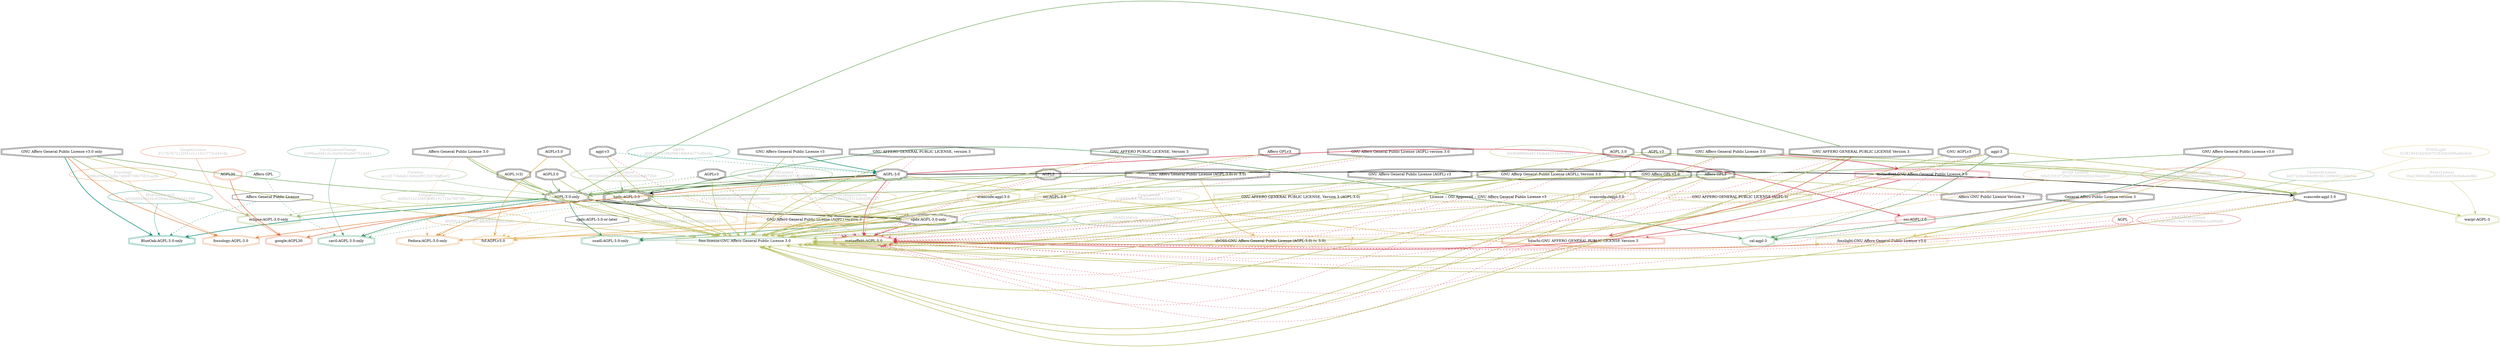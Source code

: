 strict digraph {
    node [shape=box];
    graph [splines=curved];
    92 [label="SPDXLicense\nf964ddb76ed970b4ff42977d1c59bf82"
       ,fontcolor=gray
       ,color="#78ab63"
       ,fillcolor="beige;1"
       ,shape=ellipse];
    93 [label="spdx:AGPL-3.0-only"
       ,shape=doubleoctagon];
    94 [label="AGPL-3.0-only"
       ,shape=doubleoctagon];
    95 [label="GNU Affero General Public License v3.0 only"
       ,shape=doubleoctagon];
    102 [label="spdx:AGPL-3.0-or-later"
        ,shape=octagon];
    107 [label="SPDXLicense\n4855904b9af393f85f5e0c5bc9d072b0"
        ,fontcolor=gray
        ,color="#78ab63"
        ,fillcolor="beige;1"
        ,shape=ellipse];
    108 [label="spdx:AGPL-3.0"
        ,shape=tripleoctagon];
    109 [label="AGPL-3.0"
        ,shape=doubleoctagon];
    110 [label="GNU Affero General Public License v3.0"
        ,shape=doubleoctagon];
    4871 [label="GoogleLicense\n37c7b767212f341e11191c773c445c8e"
         ,fontcolor=gray
         ,color="#e06f45"
         ,fillcolor="beige;1"
         ,shape=ellipse];
    4872 [label="google:AGPL30"
         ,color="#e06f45"
         ,shape=doubleoctagon];
    4873 [label=AGPL30
         ,color="#e06f45"
         ,shape=doubleoctagon];
    5305 [label="FedoraEntry\n9f0f0f242672fceb16828d5643bd20a6"
         ,fontcolor=gray
         ,color="#e09d4b"
         ,fillcolor="beige;1"
         ,shape=ellipse];
    5306 [label="Fedora:AGPL-3.0-only"
         ,color="#e09d4b"
         ,shape=doubleoctagon];
    5307 [label="Affero General Public License 3.0"
         ,shape=doubleoctagon];
    5308 [label=AGPLv3
         ,shape=doubleoctagon];
    8768 [label="Affero General Public License"
         ,shape=octagon];
    8774 [label="BlueOakCouncil\nbf33b00456d4bc62fbbe2a8a5e551956"
         ,fontcolor=gray
         ,color="#00876c"
         ,fillcolor="beige;1"
         ,shape=ellipse];
    8775 [label="BlueOak:AGPL-3.0-only"
         ,color="#00876c"
         ,shape=doubleoctagon];
    8958 [label="OSADLRule\n88e0e583905e57ab6d265df6a3bd2b7b"
         ,fontcolor=gray
         ,color="#379469"
         ,fillcolor="beige;1"
         ,shape=ellipse];
    8959 [label="osadl:AGPL-3.0-only"
         ,color="#379469"
         ,shape=doubleoctagon];
    9292 [label="OSADLMatrix\n0492611e0bac15c63417216f786c6101"
         ,fontcolor=gray
         ,color="#379469"
         ,fillcolor="beige;1"
         ,shape=ellipse];
    9516 [label="FSF\nf9a0448a671174957a0cbf35c3f2b910"
         ,fontcolor=gray
         ,color="#deb256"
         ,fillcolor="beige;1"
         ,shape=ellipse];
    9517 [label="fsf:AGPLv3.0"
         ,color="#deb256"
         ,shape=doubleoctagon];
    9518 [label="AGPLv3.0"
         ,shape=doubleoctagon];
    9519 [label="GNU Affero General Public License (AGPL) version 3"
         ,color="#deb256"
         ,shape=doubleoctagon];
    10347 [label="ChooseALicense\n2d372c9e49de89c9b128969f1235b5aa"
          ,fontcolor=gray
          ,color="#58a066"
          ,fillcolor="beige;1"
          ,shape=ellipse];
    10348 [label="cal:agpl-3"
          ,color="#58a066"
          ,shape=doubleoctagon];
    10349 [label="agpl-3"
          ,shape=doubleoctagon];
    10350 [label="GNU AGPLv3"
          ,shape=doubleoctagon];
    23062 [label="ScancodeData\n5dcfb98f68e46143ab462534d4c89c1f"
          ,fontcolor=gray
          ,color="#98b561"
          ,fillcolor="beige;1"
          ,shape=ellipse];
    23063 [label="scancode:agpl-3.0"
          ,shape=doubleoctagon];
    23064 [label="AGPL 3.0"
          ,shape=doubleoctagon];
    23065 [label="GNU Affero General Public License 3.0"
          ,shape=doubleoctagon];
    25505 [label="Fossology\n589b294c273dbb74668759b75831ac9e"
          ,fontcolor=gray
          ,color="#e18745"
          ,fillcolor="beige;1"
          ,shape=ellipse];
    25506 [label="fossology:AGPL-3.0"
          ,color="#e18745"
          ,shape=doubleoctagon];
    27734 [label="OKFN\ndf45c677d1f8d586188b64c77cdfde5a"
          ,fontcolor=gray
          ,color="#00876c"
          ,fillcolor="beige;1"
          ,shape=ellipse];
    27735 [label="GNU Affero General Public License v3"
          ,shape=doubleoctagon];
    27736 [label="agpl-v3"
          ,shape=doubleoctagon];
    27986 [label="OrtLicenseCategorization\n347c79a630c119e5525312cfcd288637"
          ,fontcolor=gray
          ,color="#e09d4b"
          ,fillcolor="beige;1"
          ,shape=ellipse];
    34854 [label="OrtLicenseCategorization\n47a7f1e88b89363310ea666fb000e9af"
          ,fontcolor=gray
          ,color="#dac767"
          ,fillcolor="beige;1"
          ,shape=ellipse];
    35846 [label="CavilLicenseChange\nfcf98aad481dcc9a68c89efe47524d41"
          ,fontcolor=gray
          ,color="#379469"
          ,fillcolor="beige;1"
          ,shape=ellipse];
    35847 [label="cavil:AGPL-3.0-only"
          ,color="#379469"
          ,shape=doubleoctagon];
    35848 [label="Affero GPL"
          ,color="#379469"
          ,shape=octagon];
    38409 [label=AGPL
          ,color="#d43d51"
          ,shape=octagon];
    42601 [label="MetaeffektLicense\n371bf566b419a37423f698eb2ad96ef8"
          ,fontcolor=gray
          ,color="#d43d51"
          ,fillcolor="beige;1"
          ,shape=ellipse];
    42602 [label="metaeffekt:AGPL-3.0"
          ,color="#d43d51"
          ,shape=doubleoctagon];
    42603 [label="metaeffekt:GNU Affero General Public License 3.0"
          ,color="#d43d51"
          ,shape=doubleoctagon];
    42604 [label="GNU AFFERO GENERAL PUBLIC LICENSE Version 3"
          ,shape=doubleoctagon];
    42605 [label="GNU AFFERO GENERAL PUBLIC LICENSE, version 3"
          ,shape=doubleoctagon];
    42606 [label="GNU AFFERO PUBLIC LICENSE, Version 3"
          ,shape=doubleoctagon];
    42607 [label="GNU Affero General Public License (AGPL) v3"
          ,shape=doubleoctagon];
    42608 [label="GNU Affero General Public License (AGPL) version 3.0"
          ,shape=doubleoctagon];
    42609 [label="GNU Afferp General Public License (AGPL), Version 3.0"
          ,shape=doubleoctagon];
    42610 [label="Affero GPLv3"
          ,shape=doubleoctagon];
    42611 [label="GNO Affero GPL v3.0"
          ,shape=doubleoctagon];
    42612 [label="AGPL v3"
          ,shape=doubleoctagon];
    42613 [label=AGPL3
          ,shape=doubleoctagon];
    42614 [label="Affero GPL3"
          ,shape=doubleoctagon];
    42615 [label="General Affero Public License version 3"
          ,shape=doubleoctagon];
    42616 [label="Affero GNU Public License Version 3"
          ,shape=doubleoctagon];
    42617 [label="osi:AGPL-3.0"
          ,color="#d43d51"
          ,shape=doubleoctagon];
    49543 [label="WarprLicense\n0be238804dbe68d854d658c6d4a4c94c"
          ,fontcolor=gray
          ,color="#b8bf62"
          ,fillcolor="beige;1"
          ,shape=ellipse];
    49544 [label="warpr:AGPL-3"
          ,color="#b8bf62"
          ,shape=doubleoctagon];
    49668 [label="FossLicense\na2d300af8d7ffaa4aaa80d453bbf172c"
          ,fontcolor=gray
          ,color="#b8bf62"
          ,fillcolor="beige;1"
          ,shape=ellipse];
    49669 [label="foss-license:GNU Affero General Public License 3.0"
          ,color="#b8bf62"
          ,shape=doubleoctagon];
    49670 [label="AGPL3.0"
          ,shape=doubleoctagon];
    49671 [label="AGPL (v3)"
          ,shape=doubleoctagon];
    49672 [label="GNU Affero General Public License (AGPL-3.0) (v. 3.0)"
          ,shape=doubleoctagon];
    49673 [label="GNU AFFERO GENERAL PUBLIC LICENSE, Version 3 (AGPL-3.0)"
          ,color="#b8bf62"
          ,shape=doubleoctagon];
    49674 [label="License :: OSI Approved :: GNU Affero General Public License v3"
          ,color="#b8bf62"
          ,shape=doubleoctagon];
    49675 [label="scancode://agpl-3.0"
          ,color="#b8bf62"
          ,shape=doubleoctagon];
    49676 [label="GNU AFFERO GENERAL PUBLIC LICENSE (AGPL-3)"
          ,color="#b8bf62"
          ,shape=doubleoctagon];
    49677 [label="scancode:agpl-3.0"
          ,color="#b8bf62"
          ,shape=doubleoctagon];
    49678 [label="osi:AGPL-3.0"
          ,color="#b8bf62"
          ,shape=doubleoctagon];
    50401 [label="FOSSLight\nf22819642bb5b975293583d98ed9a9a9"
          ,fontcolor=gray
          ,color="#dac767"
          ,fillcolor="beige;1"
          ,shape=ellipse];
    50402 [label="fosslight:GNU Affero General Public License v3.0"
          ,color="#dac767"
          ,shape=doubleoctagon];
    51683 [label="HitachiOpenLicense\nc4b5e9064c059b5d8e9aeaef8c2aba5d"
          ,fontcolor=gray
          ,color="#dc574a"
          ,fillcolor="beige;1"
          ,shape=ellipse];
    51684 [label="hitachi:GNU AFFERO GENERAL PUBLIC LICENSE Version 3"
          ,color="#dc574a"
          ,shape=doubleoctagon];
    53821 [label="EclipseLicense\n4d8fe31a22d853bff0191714a79970fc"
          ,fontcolor=gray
          ,color="#98b561"
          ,fillcolor="beige;1"
          ,shape=ellipse];
    53822 [label="eclipse:AGPL-3.0-only"
          ,color="#98b561"
          ,shape=doubleoctagon];
    54248 [label="ifrOSS License\n59b52532f72fa07d33004f53d3bab9d5"
          ,fontcolor=gray
          ,color="#deb256"
          ,fillcolor="beige;1"
          ,shape=ellipse];
    54249 [label="ifrOSS:GNU Affero General Public License (AGPL-3.0) (v. 3.0)"
          ,color="#deb256"
          ,shape=doubleoctagon];
    55472 [label="Curation\nacccf1734dab1340ec0912b078d8eef2"
          ,fontcolor=gray
          ,color="#78ab63"
          ,fillcolor="beige;1"
          ,shape=ellipse];
    92 -> 93 [weight=0.5
             ,color="#78ab63"];
    93 -> 5306 [style=bold
               ,arrowhead=vee
               ,weight=0.7
               ,color="#e09d4b"];
    93 -> 8959 [style=bold
               ,arrowhead=vee
               ,weight=0.7
               ,color="#379469"];
    93 -> 9517 [style=dashed
               ,arrowhead=vee
               ,weight=0.5
               ,color="#deb256"];
    93 -> 42602 [style=bold
                ,arrowhead=vee
                ,weight=0.7
                ,color="#d43d51"];
    94 -> 93 [style=bold
             ,arrowhead=vee
             ,weight=0.7];
    94 -> 5306 [style=bold
               ,arrowhead=vee
               ,weight=0.7
               ,color="#e09d4b"];
    94 -> 8775 [style=bold
               ,arrowhead=vee
               ,weight=0.7
               ,color="#00876c"];
    94 -> 8959 [style=bold
               ,arrowhead=vee
               ,weight=0.7
               ,color="#379469"];
    94 -> 35847 [style=bold
                ,arrowhead=vee
                ,weight=0.7
                ,color="#379469"];
    94 -> 35847 [style=bold
                ,arrowhead=vee
                ,weight=0.7
                ,color="#379469"];
    94 -> 53822 [style=bold
                ,arrowhead=vee
                ,weight=0.7
                ,color="#98b561"];
    95 -> 93 [style=bold
             ,arrowhead=vee
             ,weight=0.7
             ,color="#78ab63"];
    95 -> 8775 [style=bold
               ,arrowhead=vee
               ,weight=0.7
               ,color="#00876c"];
    95 -> 25506 [style=bold
                ,arrowhead=vee
                ,weight=0.7
                ,color="#e18745"];
    95 -> 49669 [style=bold
                ,arrowhead=vee
                ,weight=0.7
                ,color="#b8bf62"];
    95 -> 53822 [style=bold
                ,arrowhead=vee
                ,weight=0.7
                ,color="#98b561"];
    102 -> 9517 [style=dashed
                ,arrowhead=vee
                ,weight=0.5
                ,color="#deb256"];
    107 -> 108 [weight=0.5
               ,color="#78ab63"];
    108 -> 4872 [style=bold
                ,arrowhead=vee
                ,weight=0.7
                ,color="#e06f45"];
    108 -> 9517 [style=dashed
                ,arrowhead=vee
                ,weight=0.5
                ,color="#deb256"];
    108 -> 10348 [style=bold
                 ,arrowhead=vee
                 ,weight=0.7
                 ,color="#58a066"];
    109 -> 94 [style=bold
              ,arrowhead=vee
              ,weight=0.7
              ,color="#78ab63"];
    109 -> 108 [style=bold
               ,arrowhead=vee
               ,weight=0.7];
    109 -> 23063 [style=bold
                 ,arrowhead=vee
                 ,weight=0.7];
    109 -> 25506 [style=bold
                 ,arrowhead=vee
                 ,weight=0.7
                 ,color="#e18745"];
    109 -> 35847 [style=dashed
                 ,arrowhead=vee
                 ,weight=0.5
                 ,color="#379469"];
    109 -> 42602 [style=bold
                 ,arrowhead=vee
                 ,weight=0.7
                 ,color="#d43d51"];
    109 -> 42617 [style=bold
                 ,arrowhead=vee
                 ,weight=0.7
                 ,color="#d43d51"];
    109 -> 49669 [style=bold
                 ,arrowhead=vee
                 ,weight=0.7
                 ,color="#b8bf62"];
    109 -> 50402 [style=bold
                 ,arrowhead=vee
                 ,weight=0.7
                 ,color="#dac767"];
    110 -> 108 [style=bold
               ,arrowhead=vee
               ,weight=0.7
               ,color="#78ab63"];
    110 -> 10348 [style=bold
                 ,arrowhead=vee
                 ,weight=0.7
                 ,color="#58a066"];
    110 -> 50402 [style=bold
                 ,arrowhead=vee
                 ,weight=0.7
                 ,color="#dac767"];
    4871 -> 4872 [weight=0.5
                 ,color="#e06f45"];
    4873 -> 4872 [style=bold
                 ,arrowhead=vee
                 ,weight=0.7
                 ,color="#e06f45"];
    5305 -> 5306 [weight=0.5
                 ,color="#e09d4b"];
    5307 -> 94 [style=bold
               ,arrowhead=vee
               ,weight=0.7
               ,color="#78ab63"];
    5307 -> 5306 [style=dashed
                 ,arrowhead=vee
                 ,weight=0.5
                 ,color="#e09d4b"];
    5307 -> 49669 [style=bold
                  ,arrowhead=vee
                  ,weight=0.7
                  ,color="#b8bf62"];
    5308 -> 5306 [style=dashed
                 ,arrowhead=vee
                 ,weight=0.5
                 ,color="#e09d4b"];
    5308 -> 35847 [style=dashed
                  ,arrowhead=vee
                  ,weight=0.5
                  ,color="#379469"];
    5308 -> 42602 [style=dashed
                  ,arrowhead=vee
                  ,weight=0.5
                  ,color="#d43d51"];
    5308 -> 49669 [style=bold
                  ,arrowhead=vee
                  ,weight=0.7
                  ,color="#b8bf62"];
    8768 -> 8775 [style=dashed
                 ,arrowhead=vee
                 ,weight=0.5
                 ,color="#00876c"];
    8774 -> 8775 [weight=0.5
                 ,color="#00876c"];
    8958 -> 8959 [weight=0.5
                 ,color="#379469"];
    9292 -> 8959 [weight=0.5
                 ,color="#379469"];
    9516 -> 9517 [weight=0.5
                 ,color="#deb256"];
    9518 -> 9517 [style=bold
                 ,arrowhead=vee
                 ,weight=0.7
                 ,color="#deb256"];
    9518 -> 49669 [style=bold
                  ,arrowhead=vee
                  ,weight=0.7
                  ,color="#b8bf62"];
    9519 -> 9517 [style=bold
                 ,arrowhead=vee
                 ,weight=0.7
                 ,color="#deb256"];
    10347 -> 10348 [weight=0.5
                   ,color="#58a066"];
    10349 -> 10348 [style=bold
                   ,arrowhead=vee
                   ,weight=0.7
                   ,color="#58a066"];
    10349 -> 42602 [style=dashed
                   ,arrowhead=vee
                   ,weight=0.5
                   ,color="#d43d51"];
    10349 -> 49544 [style=bold
                   ,arrowhead=vee
                   ,weight=0.7
                   ,color="#b8bf62"];
    10349 -> 49669 [style=bold
                   ,arrowhead=vee
                   ,weight=0.7
                   ,color="#b8bf62"];
    10350 -> 10348 [style=dashed
                   ,arrowhead=vee
                   ,weight=0.5
                   ,color="#58a066"];
    10350 -> 49669 [style=bold
                   ,arrowhead=vee
                   ,weight=0.7
                   ,color="#b8bf62"];
    23062 -> 23063 [weight=0.5
                   ,color="#98b561"];
    23063 -> 42602 [style=dashed
                   ,arrowhead=vee
                   ,weight=0.5
                   ,color="#d43d51"];
    23063 -> 49669 [style=bold
                   ,arrowhead=vee
                   ,weight=0.7
                   ,color="#b8bf62"];
    23064 -> 23063 [style=bold
                   ,arrowhead=vee
                   ,weight=0.7
                   ,color="#98b561"];
    23064 -> 42602 [style=dashed
                   ,arrowhead=vee
                   ,weight=0.5
                   ,color="#d43d51"];
    23064 -> 49669 [style=bold
                   ,arrowhead=vee
                   ,weight=0.7
                   ,color="#b8bf62"];
    23065 -> 23063 [style=bold
                   ,arrowhead=vee
                   ,weight=0.7
                   ,color="#98b561"];
    23065 -> 42602 [style=dashed
                   ,arrowhead=vee
                   ,weight=0.5
                   ,color="#d43d51"];
    23065 -> 42603 [style=bold
                   ,arrowhead=vee
                   ,weight=0.7
                   ,color="#d43d51"];
    23065 -> 49669 [style=bold
                   ,arrowhead=vee
                   ,weight=0.7
                   ,color="#b8bf62"];
    25505 -> 25506 [weight=0.5
                   ,color="#e18745"];
    27734 -> 109 [weight=0.5
                 ,color="#00876c"];
    27735 -> 109 [style=bold
                 ,arrowhead=vee
                 ,weight=0.7
                 ,color="#00876c"];
    27735 -> 42602 [style=dashed
                   ,arrowhead=vee
                   ,weight=0.5
                   ,color="#d43d51"];
    27735 -> 49669 [style=bold
                   ,arrowhead=vee
                   ,weight=0.7
                   ,color="#b8bf62"];
    27736 -> 109 [style=dashed
                 ,arrowhead=vee
                 ,weight=0.5
                 ,color="#00876c"];
    27736 -> 42602 [style=dashed
                   ,arrowhead=vee
                   ,weight=0.5
                   ,color="#d43d51"];
    27736 -> 49669 [style=bold
                   ,arrowhead=vee
                   ,weight=0.7
                   ,color="#b8bf62"];
    27986 -> 93 [weight=0.5
                ,color="#e09d4b"];
    34854 -> 93 [weight=0.5
                ,color="#dac767"];
    35846 -> 35847 [weight=0.5
                   ,color="#379469"];
    35848 -> 35847 [style=dashed
                   ,arrowhead=vee
                   ,weight=0.5
                   ,color="#379469"];
    38409 -> 42602 [style=dashed
                   ,arrowhead=vee
                   ,weight=0.5
                   ,color="#d43d51"];
    42601 -> 42602 [weight=0.5
                   ,color="#d43d51"];
    42603 -> 42602 [style=bold
                   ,arrowhead=vee
                   ,weight=0.7
                   ,color="#d43d51"];
    42604 -> 94 [style=bold
                ,arrowhead=vee
                ,weight=0.7
                ,color="#78ab63"];
    42604 -> 42602 [style=dashed
                   ,arrowhead=vee
                   ,weight=0.5
                   ,color="#d43d51"];
    42604 -> 49669 [style=bold
                   ,arrowhead=vee
                   ,weight=0.7
                   ,color="#b8bf62"];
    42604 -> 51684 [style=bold
                   ,arrowhead=vee
                   ,weight=0.7
                   ,color="#dc574a"];
    42605 -> 42602 [style=dashed
                   ,arrowhead=vee
                   ,weight=0.5
                   ,color="#d43d51"];
    42605 -> 49669 [style=bold
                   ,arrowhead=vee
                   ,weight=0.7
                   ,color="#b8bf62"];
    42606 -> 42602 [style=dashed
                   ,arrowhead=vee
                   ,weight=0.5
                   ,color="#d43d51"];
    42606 -> 49669 [style=bold
                   ,arrowhead=vee
                   ,weight=0.7
                   ,color="#b8bf62"];
    42607 -> 42602 [style=dashed
                   ,arrowhead=vee
                   ,weight=0.5
                   ,color="#d43d51"];
    42607 -> 49669 [style=bold
                   ,arrowhead=vee
                   ,weight=0.7
                   ,color="#b8bf62"];
    42608 -> 42602 [style=dashed
                   ,arrowhead=vee
                   ,weight=0.5
                   ,color="#d43d51"];
    42608 -> 49669 [style=bold
                   ,arrowhead=vee
                   ,weight=0.7
                   ,color="#b8bf62"];
    42609 -> 42602 [style=dashed
                   ,arrowhead=vee
                   ,weight=0.5
                   ,color="#d43d51"];
    42609 -> 49669 [style=bold
                   ,arrowhead=vee
                   ,weight=0.7
                   ,color="#b8bf62"];
    42610 -> 42602 [style=dashed
                   ,arrowhead=vee
                   ,weight=0.5
                   ,color="#d43d51"];
    42610 -> 49669 [style=bold
                   ,arrowhead=vee
                   ,weight=0.7
                   ,color="#b8bf62"];
    42611 -> 42602 [style=dashed
                   ,arrowhead=vee
                   ,weight=0.5
                   ,color="#d43d51"];
    42611 -> 49669 [style=bold
                   ,arrowhead=vee
                   ,weight=0.7
                   ,color="#b8bf62"];
    42612 -> 42602 [style=dashed
                   ,arrowhead=vee
                   ,weight=0.5
                   ,color="#d43d51"];
    42612 -> 49669 [style=bold
                   ,arrowhead=vee
                   ,weight=0.7
                   ,color="#b8bf62"];
    42613 -> 94 [style=bold
                ,arrowhead=vee
                ,weight=0.7
                ,color="#78ab63"];
    42613 -> 42602 [style=dashed
                   ,arrowhead=vee
                   ,weight=0.5
                   ,color="#d43d51"];
    42613 -> 49669 [style=bold
                   ,arrowhead=vee
                   ,weight=0.7
                   ,color="#b8bf62"];
    42614 -> 42602 [style=dashed
                   ,arrowhead=vee
                   ,weight=0.5
                   ,color="#d43d51"];
    42614 -> 49669 [style=bold
                   ,arrowhead=vee
                   ,weight=0.7
                   ,color="#b8bf62"];
    42615 -> 42602 [style=dashed
                   ,arrowhead=vee
                   ,weight=0.5
                   ,color="#d43d51"];
    42615 -> 49669 [style=bold
                   ,arrowhead=vee
                   ,weight=0.7
                   ,color="#b8bf62"];
    42616 -> 42602 [style=dashed
                   ,arrowhead=vee
                   ,weight=0.5
                   ,color="#d43d51"];
    42616 -> 49669 [style=bold
                   ,arrowhead=vee
                   ,weight=0.7
                   ,color="#b8bf62"];
    42617 -> 42602 [style=dashed
                   ,arrowhead=vee
                   ,weight=0.5
                   ,color="#d43d51"];
    49543 -> 49544 [weight=0.5
                   ,color="#b8bf62"];
    49668 -> 49669 [weight=0.5
                   ,color="#b8bf62"];
    49670 -> 94 [style=bold
                ,arrowhead=vee
                ,weight=0.7
                ,color="#78ab63"];
    49670 -> 49669 [style=bold
                   ,arrowhead=vee
                   ,weight=0.7
                   ,color="#b8bf62"];
    49671 -> 94 [style=bold
                ,arrowhead=vee
                ,weight=0.7
                ,color="#78ab63"];
    49671 -> 49669 [style=bold
                   ,arrowhead=vee
                   ,weight=0.7
                   ,color="#b8bf62"];
    49672 -> 94 [style=bold
                ,arrowhead=vee
                ,weight=0.7
                ,color="#78ab63"];
    49672 -> 49669 [style=bold
                   ,arrowhead=vee
                   ,weight=0.7
                   ,color="#b8bf62"];
    49672 -> 54249 [style=bold
                   ,arrowhead=vee
                   ,weight=0.7
                   ,color="#deb256"];
    49672 -> 54249 [style=bold
                   ,arrowhead=vee
                   ,weight=0.7
                   ,color="#deb256"];
    49673 -> 49669 [style=bold
                   ,arrowhead=vee
                   ,weight=0.7
                   ,color="#b8bf62"];
    49674 -> 49669 [style=bold
                   ,arrowhead=vee
                   ,weight=0.7
                   ,color="#b8bf62"];
    49675 -> 49669 [style=bold
                   ,arrowhead=vee
                   ,weight=0.7
                   ,color="#b8bf62"];
    49676 -> 49669 [style=bold
                   ,arrowhead=vee
                   ,weight=0.7
                   ,color="#b8bf62"];
    49677 -> 49669 [style=bold
                   ,arrowhead=vee
                   ,weight=0.7
                   ,color="#b8bf62"];
    49678 -> 49669 [style=bold
                   ,arrowhead=vee
                   ,weight=0.7
                   ,color="#b8bf62"];
    50401 -> 50402 [weight=0.5
                   ,color="#dac767"];
    51683 -> 51684 [weight=0.5
                   ,color="#dc574a"];
    53821 -> 53822 [weight=0.5
                   ,color="#98b561"];
    54248 -> 54249 [weight=0.5
                   ,color="#deb256"];
    55472 -> 94 [weight=0.5
                ,color="#78ab63"];
}

